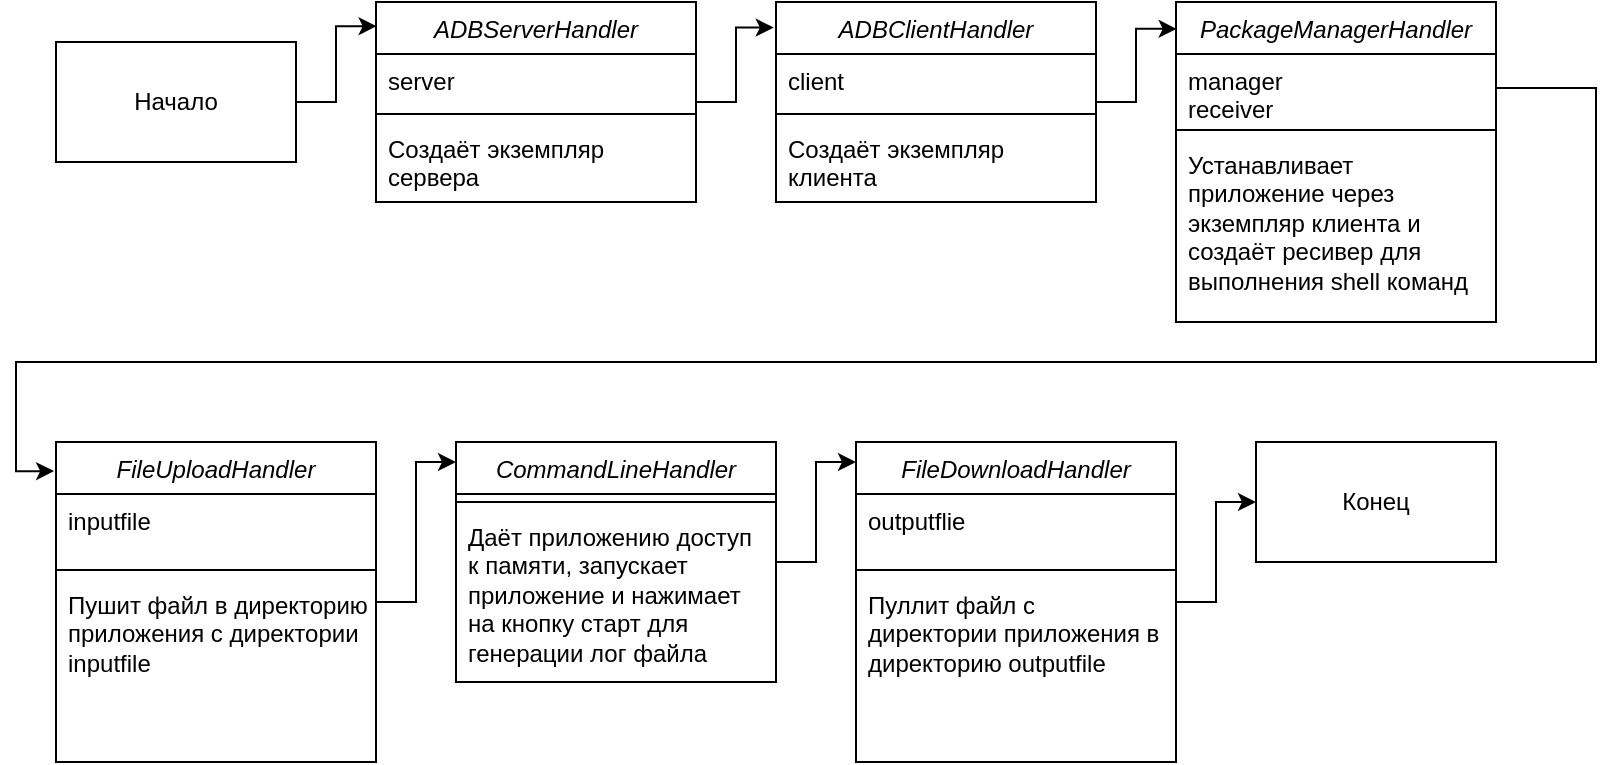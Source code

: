 <mxfile version="14.9.6" type="github">
  <diagram id="C5RBs43oDa-KdzZeNtuy" name="Page-1">
    <mxGraphModel dx="1021" dy="529" grid="1" gridSize="10" guides="1" tooltips="1" connect="1" arrows="1" fold="1" page="1" pageScale="1" pageWidth="827" pageHeight="1169" math="0" shadow="0">
      <root>
        <mxCell id="WIyWlLk6GJQsqaUBKTNV-0" />
        <mxCell id="WIyWlLk6GJQsqaUBKTNV-1" parent="WIyWlLk6GJQsqaUBKTNV-0" />
        <mxCell id="Krl2Ilbu0I3zVB--4S6d-41" value="" style="edgeStyle=orthogonalEdgeStyle;rounded=0;orthogonalLoop=1;jettySize=auto;html=1;entryX=-0.007;entryY=0.128;entryDx=0;entryDy=0;entryPerimeter=0;" edge="1" parent="WIyWlLk6GJQsqaUBKTNV-1" source="zkfFHV4jXpPFQw0GAbJ--0" target="Krl2Ilbu0I3zVB--4S6d-9">
          <mxGeometry relative="1" as="geometry" />
        </mxCell>
        <mxCell id="zkfFHV4jXpPFQw0GAbJ--0" value="ADBServerHandler" style="swimlane;fontStyle=2;align=center;verticalAlign=top;childLayout=stackLayout;horizontal=1;startSize=26;horizontalStack=0;resizeParent=1;resizeLast=0;collapsible=1;marginBottom=0;rounded=0;shadow=0;strokeWidth=1;swimlaneLine=1;" parent="WIyWlLk6GJQsqaUBKTNV-1" vertex="1">
          <mxGeometry x="200" y="20" width="160" height="100" as="geometry">
            <mxRectangle x="230" y="120" width="160" height="26" as="alternateBounds" />
          </mxGeometry>
        </mxCell>
        <mxCell id="zkfFHV4jXpPFQw0GAbJ--1" value="server" style="text;align=left;verticalAlign=top;spacingLeft=4;spacingRight=4;overflow=hidden;rotatable=0;points=[[0,0.5],[1,0.5]];portConstraint=eastwest;" parent="zkfFHV4jXpPFQw0GAbJ--0" vertex="1">
          <mxGeometry y="26" width="160" height="26" as="geometry" />
        </mxCell>
        <mxCell id="zkfFHV4jXpPFQw0GAbJ--4" value="" style="line;html=1;strokeWidth=1;align=left;verticalAlign=middle;spacingTop=-1;spacingLeft=3;spacingRight=3;rotatable=0;labelPosition=right;points=[];portConstraint=eastwest;" parent="zkfFHV4jXpPFQw0GAbJ--0" vertex="1">
          <mxGeometry y="52" width="160" height="8" as="geometry" />
        </mxCell>
        <mxCell id="Krl2Ilbu0I3zVB--4S6d-8" value="Создаёт экземпляр сервера" style="text;align=left;verticalAlign=top;spacingLeft=4;spacingRight=4;overflow=hidden;rotatable=0;points=[[0,0.5],[1,0.5]];portConstraint=eastwest;rounded=0;shadow=0;html=0;whiteSpace=wrap;" vertex="1" parent="zkfFHV4jXpPFQw0GAbJ--0">
          <mxGeometry y="60" width="160" height="40" as="geometry" />
        </mxCell>
        <mxCell id="Krl2Ilbu0I3zVB--4S6d-43" value="" style="edgeStyle=orthogonalEdgeStyle;rounded=0;orthogonalLoop=1;jettySize=auto;html=1;entryX=0.002;entryY=0.084;entryDx=0;entryDy=0;entryPerimeter=0;" edge="1" parent="WIyWlLk6GJQsqaUBKTNV-1" source="Krl2Ilbu0I3zVB--4S6d-9" target="Krl2Ilbu0I3zVB--4S6d-13">
          <mxGeometry relative="1" as="geometry" />
        </mxCell>
        <mxCell id="Krl2Ilbu0I3zVB--4S6d-9" value="ADBClientHandler" style="swimlane;fontStyle=2;align=center;verticalAlign=top;childLayout=stackLayout;horizontal=1;startSize=26;horizontalStack=0;resizeParent=1;resizeLast=0;collapsible=1;marginBottom=0;rounded=0;shadow=0;strokeWidth=1;swimlaneLine=1;" vertex="1" parent="WIyWlLk6GJQsqaUBKTNV-1">
          <mxGeometry x="400" y="20" width="160" height="100" as="geometry">
            <mxRectangle x="230" y="120" width="160" height="26" as="alternateBounds" />
          </mxGeometry>
        </mxCell>
        <mxCell id="Krl2Ilbu0I3zVB--4S6d-10" value="client" style="text;align=left;verticalAlign=top;spacingLeft=4;spacingRight=4;overflow=hidden;rotatable=0;points=[[0,0.5],[1,0.5]];portConstraint=eastwest;" vertex="1" parent="Krl2Ilbu0I3zVB--4S6d-9">
          <mxGeometry y="26" width="160" height="26" as="geometry" />
        </mxCell>
        <mxCell id="Krl2Ilbu0I3zVB--4S6d-11" value="" style="line;html=1;strokeWidth=1;align=left;verticalAlign=middle;spacingTop=-1;spacingLeft=3;spacingRight=3;rotatable=0;labelPosition=right;points=[];portConstraint=eastwest;" vertex="1" parent="Krl2Ilbu0I3zVB--4S6d-9">
          <mxGeometry y="52" width="160" height="8" as="geometry" />
        </mxCell>
        <mxCell id="Krl2Ilbu0I3zVB--4S6d-12" value="Создаёт экземпляр клиента" style="text;align=left;verticalAlign=top;spacingLeft=4;spacingRight=4;overflow=hidden;rotatable=0;points=[[0,0.5],[1,0.5]];portConstraint=eastwest;rounded=0;shadow=0;html=0;whiteSpace=wrap;" vertex="1" parent="Krl2Ilbu0I3zVB--4S6d-9">
          <mxGeometry y="60" width="160" height="40" as="geometry" />
        </mxCell>
        <mxCell id="Krl2Ilbu0I3zVB--4S6d-13" value="PackageManagerHandler" style="swimlane;fontStyle=2;align=center;verticalAlign=top;childLayout=stackLayout;horizontal=1;startSize=26;horizontalStack=0;resizeParent=1;resizeLast=0;collapsible=1;marginBottom=0;rounded=0;shadow=0;strokeWidth=1;swimlaneLine=1;" vertex="1" parent="WIyWlLk6GJQsqaUBKTNV-1">
          <mxGeometry x="600" y="20" width="160" height="160" as="geometry">
            <mxRectangle x="230" y="120" width="160" height="26" as="alternateBounds" />
          </mxGeometry>
        </mxCell>
        <mxCell id="Krl2Ilbu0I3zVB--4S6d-14" value="manager&#xa;receiver" style="text;align=left;verticalAlign=top;spacingLeft=4;spacingRight=4;overflow=hidden;rotatable=0;points=[[0,0.5],[1,0.5]];portConstraint=eastwest;" vertex="1" parent="Krl2Ilbu0I3zVB--4S6d-13">
          <mxGeometry y="26" width="160" height="34" as="geometry" />
        </mxCell>
        <mxCell id="Krl2Ilbu0I3zVB--4S6d-15" value="" style="line;html=1;strokeWidth=1;align=left;verticalAlign=middle;spacingTop=-1;spacingLeft=3;spacingRight=3;rotatable=0;labelPosition=right;points=[];portConstraint=eastwest;" vertex="1" parent="Krl2Ilbu0I3zVB--4S6d-13">
          <mxGeometry y="60" width="160" height="8" as="geometry" />
        </mxCell>
        <mxCell id="Krl2Ilbu0I3zVB--4S6d-16" value="Устанавливает приложение через экземпляр клиента и создаёт ресивер для выполнения shell команд" style="text;align=left;verticalAlign=top;spacingLeft=4;spacingRight=4;overflow=hidden;rotatable=0;points=[[0,0.5],[1,0.5]];portConstraint=eastwest;rounded=0;shadow=0;html=0;whiteSpace=wrap;" vertex="1" parent="Krl2Ilbu0I3zVB--4S6d-13">
          <mxGeometry y="68" width="160" height="82" as="geometry" />
        </mxCell>
        <mxCell id="Krl2Ilbu0I3zVB--4S6d-49" value="" style="edgeStyle=orthogonalEdgeStyle;rounded=0;orthogonalLoop=1;jettySize=auto;html=1;" edge="1" parent="WIyWlLk6GJQsqaUBKTNV-1" source="Krl2Ilbu0I3zVB--4S6d-17" target="Krl2Ilbu0I3zVB--4S6d-25">
          <mxGeometry relative="1" as="geometry">
            <Array as="points">
              <mxPoint x="220" y="320" />
              <mxPoint x="220" y="250" />
            </Array>
          </mxGeometry>
        </mxCell>
        <mxCell id="Krl2Ilbu0I3zVB--4S6d-17" value="FileUploadHandler" style="swimlane;fontStyle=2;align=center;verticalAlign=top;childLayout=stackLayout;horizontal=1;startSize=26;horizontalStack=0;resizeParent=1;resizeLast=0;collapsible=1;marginBottom=0;rounded=0;shadow=0;strokeWidth=1;swimlaneLine=1;" vertex="1" parent="WIyWlLk6GJQsqaUBKTNV-1">
          <mxGeometry x="40" y="240" width="160" height="160" as="geometry">
            <mxRectangle x="230" y="120" width="160" height="26" as="alternateBounds" />
          </mxGeometry>
        </mxCell>
        <mxCell id="Krl2Ilbu0I3zVB--4S6d-18" value="inputfile" style="text;align=left;verticalAlign=top;spacingLeft=4;spacingRight=4;overflow=hidden;rotatable=0;points=[[0,0.5],[1,0.5]];portConstraint=eastwest;" vertex="1" parent="Krl2Ilbu0I3zVB--4S6d-17">
          <mxGeometry y="26" width="160" height="34" as="geometry" />
        </mxCell>
        <mxCell id="Krl2Ilbu0I3zVB--4S6d-19" value="" style="line;html=1;strokeWidth=1;align=left;verticalAlign=middle;spacingTop=-1;spacingLeft=3;spacingRight=3;rotatable=0;labelPosition=right;points=[];portConstraint=eastwest;" vertex="1" parent="Krl2Ilbu0I3zVB--4S6d-17">
          <mxGeometry y="60" width="160" height="8" as="geometry" />
        </mxCell>
        <mxCell id="Krl2Ilbu0I3zVB--4S6d-20" value="Пушит файл в директорию приложения с директории inputfile" style="text;align=left;verticalAlign=top;spacingLeft=4;spacingRight=4;overflow=hidden;rotatable=0;points=[[0,0.5],[1,0.5]];portConstraint=eastwest;rounded=0;shadow=0;html=0;whiteSpace=wrap;" vertex="1" parent="Krl2Ilbu0I3zVB--4S6d-17">
          <mxGeometry y="68" width="160" height="82" as="geometry" />
        </mxCell>
        <mxCell id="Krl2Ilbu0I3zVB--4S6d-50" value="" style="edgeStyle=orthogonalEdgeStyle;rounded=0;orthogonalLoop=1;jettySize=auto;html=1;" edge="1" parent="WIyWlLk6GJQsqaUBKTNV-1" source="Krl2Ilbu0I3zVB--4S6d-25" target="Krl2Ilbu0I3zVB--4S6d-30">
          <mxGeometry relative="1" as="geometry">
            <Array as="points">
              <mxPoint x="420" y="300" />
              <mxPoint x="420" y="250" />
            </Array>
          </mxGeometry>
        </mxCell>
        <mxCell id="Krl2Ilbu0I3zVB--4S6d-25" value="CommandLineHandler" style="swimlane;fontStyle=2;align=center;verticalAlign=top;childLayout=stackLayout;horizontal=1;startSize=26;horizontalStack=0;resizeParent=1;resizeLast=0;collapsible=1;marginBottom=0;rounded=0;shadow=0;strokeWidth=1;swimlaneLine=1;" vertex="1" parent="WIyWlLk6GJQsqaUBKTNV-1">
          <mxGeometry x="240" y="240" width="160" height="120" as="geometry">
            <mxRectangle x="230" y="120" width="160" height="26" as="alternateBounds" />
          </mxGeometry>
        </mxCell>
        <mxCell id="Krl2Ilbu0I3zVB--4S6d-27" value="" style="line;html=1;strokeWidth=1;align=left;verticalAlign=middle;spacingTop=-1;spacingLeft=3;spacingRight=3;rotatable=0;labelPosition=right;points=[];portConstraint=eastwest;" vertex="1" parent="Krl2Ilbu0I3zVB--4S6d-25">
          <mxGeometry y="26" width="160" height="8" as="geometry" />
        </mxCell>
        <mxCell id="Krl2Ilbu0I3zVB--4S6d-28" value="Даёт приложению доступ к памяти, запускает приложение и нажимает на кнопку старт для генерации лог файла" style="text;align=left;verticalAlign=top;spacingLeft=4;spacingRight=4;overflow=hidden;rotatable=0;points=[[0,0.5],[1,0.5]];portConstraint=eastwest;rounded=0;shadow=0;html=0;whiteSpace=wrap;" vertex="1" parent="Krl2Ilbu0I3zVB--4S6d-25">
          <mxGeometry y="34" width="160" height="82" as="geometry" />
        </mxCell>
        <mxCell id="Krl2Ilbu0I3zVB--4S6d-51" value="" style="edgeStyle=orthogonalEdgeStyle;rounded=0;orthogonalLoop=1;jettySize=auto;html=1;" edge="1" parent="WIyWlLk6GJQsqaUBKTNV-1" source="Krl2Ilbu0I3zVB--4S6d-30" target="Krl2Ilbu0I3zVB--4S6d-36">
          <mxGeometry relative="1" as="geometry" />
        </mxCell>
        <mxCell id="Krl2Ilbu0I3zVB--4S6d-30" value="FileDownloadHandler" style="swimlane;fontStyle=2;align=center;verticalAlign=top;childLayout=stackLayout;horizontal=1;startSize=26;horizontalStack=0;resizeParent=1;resizeLast=0;collapsible=1;marginBottom=0;rounded=0;shadow=0;strokeWidth=1;swimlaneLine=1;" vertex="1" parent="WIyWlLk6GJQsqaUBKTNV-1">
          <mxGeometry x="440" y="240" width="160" height="160" as="geometry">
            <mxRectangle x="230" y="120" width="160" height="26" as="alternateBounds" />
          </mxGeometry>
        </mxCell>
        <mxCell id="Krl2Ilbu0I3zVB--4S6d-31" value="outputflie" style="text;align=left;verticalAlign=top;spacingLeft=4;spacingRight=4;overflow=hidden;rotatable=0;points=[[0,0.5],[1,0.5]];portConstraint=eastwest;" vertex="1" parent="Krl2Ilbu0I3zVB--4S6d-30">
          <mxGeometry y="26" width="160" height="34" as="geometry" />
        </mxCell>
        <mxCell id="Krl2Ilbu0I3zVB--4S6d-32" value="" style="line;html=1;strokeWidth=1;align=left;verticalAlign=middle;spacingTop=-1;spacingLeft=3;spacingRight=3;rotatable=0;labelPosition=right;points=[];portConstraint=eastwest;" vertex="1" parent="Krl2Ilbu0I3zVB--4S6d-30">
          <mxGeometry y="60" width="160" height="8" as="geometry" />
        </mxCell>
        <mxCell id="Krl2Ilbu0I3zVB--4S6d-33" value="Пуллит файл с директории приложения в директорию outputfile" style="text;align=left;verticalAlign=top;spacingLeft=4;spacingRight=4;overflow=hidden;rotatable=0;points=[[0,0.5],[1,0.5]];portConstraint=eastwest;rounded=0;shadow=0;html=0;whiteSpace=wrap;" vertex="1" parent="Krl2Ilbu0I3zVB--4S6d-30">
          <mxGeometry y="68" width="160" height="82" as="geometry" />
        </mxCell>
        <mxCell id="Krl2Ilbu0I3zVB--4S6d-38" value="" style="group" vertex="1" connectable="0" parent="WIyWlLk6GJQsqaUBKTNV-1">
          <mxGeometry x="40" y="40" width="120" height="60" as="geometry" />
        </mxCell>
        <mxCell id="Krl2Ilbu0I3zVB--4S6d-34" value="" style="rounded=0;whiteSpace=wrap;html=1;shadow=0;fillColor=#ffffff;" vertex="1" parent="Krl2Ilbu0I3zVB--4S6d-38">
          <mxGeometry width="120" height="60" as="geometry" />
        </mxCell>
        <mxCell id="Krl2Ilbu0I3zVB--4S6d-35" value="Начало" style="text;html=1;strokeColor=none;fillColor=none;align=center;verticalAlign=middle;whiteSpace=wrap;rounded=0;shadow=0;" vertex="1" parent="Krl2Ilbu0I3zVB--4S6d-38">
          <mxGeometry y="20" width="120" height="20" as="geometry" />
        </mxCell>
        <mxCell id="Krl2Ilbu0I3zVB--4S6d-39" value="" style="group" vertex="1" connectable="0" parent="WIyWlLk6GJQsqaUBKTNV-1">
          <mxGeometry x="640" y="240" width="120" height="60" as="geometry" />
        </mxCell>
        <mxCell id="Krl2Ilbu0I3zVB--4S6d-36" value="" style="rounded=0;whiteSpace=wrap;html=1;shadow=0;fillColor=#ffffff;" vertex="1" parent="Krl2Ilbu0I3zVB--4S6d-39">
          <mxGeometry width="120" height="60" as="geometry" />
        </mxCell>
        <mxCell id="Krl2Ilbu0I3zVB--4S6d-37" value="Конец" style="text;html=1;strokeColor=none;fillColor=none;align=center;verticalAlign=middle;whiteSpace=wrap;rounded=0;shadow=0;" vertex="1" parent="Krl2Ilbu0I3zVB--4S6d-39">
          <mxGeometry y="20" width="120" height="20" as="geometry" />
        </mxCell>
        <mxCell id="Krl2Ilbu0I3zVB--4S6d-40" value="" style="edgeStyle=orthogonalEdgeStyle;rounded=0;orthogonalLoop=1;jettySize=auto;html=1;entryX=0.002;entryY=0.121;entryDx=0;entryDy=0;entryPerimeter=0;" edge="1" parent="WIyWlLk6GJQsqaUBKTNV-1" source="Krl2Ilbu0I3zVB--4S6d-35" target="zkfFHV4jXpPFQw0GAbJ--0">
          <mxGeometry relative="1" as="geometry" />
        </mxCell>
        <mxCell id="Krl2Ilbu0I3zVB--4S6d-46" value="" style="edgeStyle=orthogonalEdgeStyle;rounded=0;orthogonalLoop=1;jettySize=auto;html=1;entryX=-0.006;entryY=0.091;entryDx=0;entryDy=0;entryPerimeter=0;exitX=1;exitY=0.5;exitDx=0;exitDy=0;" edge="1" parent="WIyWlLk6GJQsqaUBKTNV-1" source="Krl2Ilbu0I3zVB--4S6d-14" target="Krl2Ilbu0I3zVB--4S6d-17">
          <mxGeometry relative="1" as="geometry">
            <Array as="points">
              <mxPoint x="810" y="63" />
              <mxPoint x="810" y="200" />
              <mxPoint x="20" y="200" />
              <mxPoint x="20" y="255" />
            </Array>
          </mxGeometry>
        </mxCell>
      </root>
    </mxGraphModel>
  </diagram>
</mxfile>
